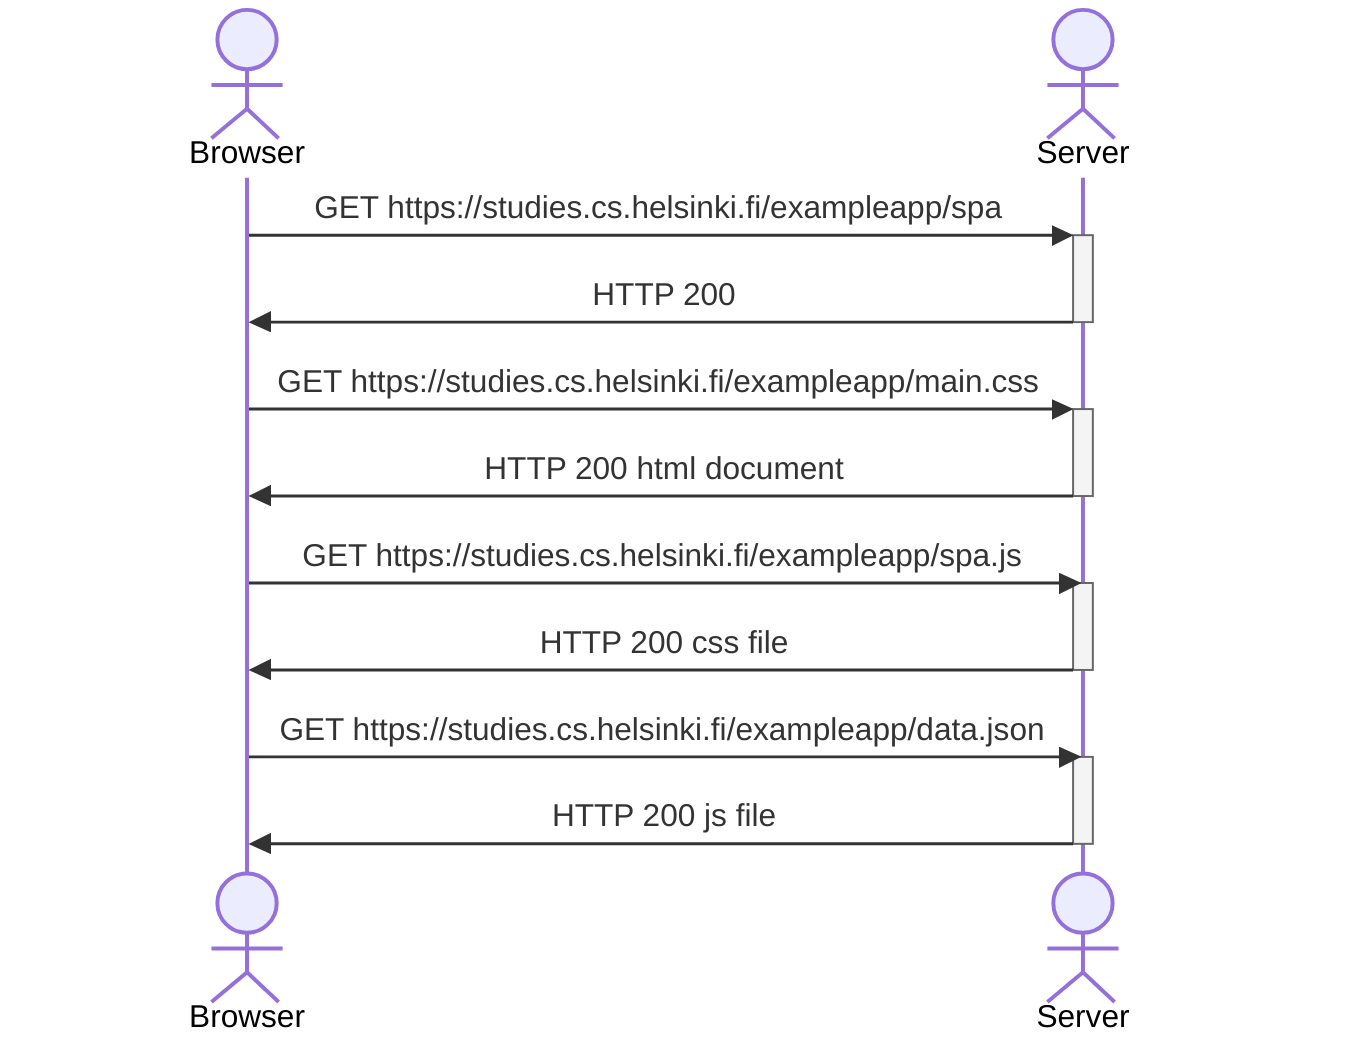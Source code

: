 sequenceDiagram
  actor Browser as Browser
  actor Server as Server
  

  Browser ->>+ Server: GET https://studies.cs.helsinki.fi/exampleapp/spa
  Server ->>- Browser: HTTP 200
  Browser ->>+ Server: GET https://studies.cs.helsinki.fi/exampleapp/main.css
  Server ->> Browser: HTTP 200 html document
  deactivate Server
  Browser->>Server: GET https://studies.cs.helsinki.fi/exampleapp/spa.js
  activate Server
  Server->> Browser: HTTP 200 css file
  deactivate Server
  Browser ->> Server: GET https://studies.cs.helsinki.fi/exampleapp/data.json
  activate Server
  Server ->> Browser: HTTP 200 js file
  deactivate Server